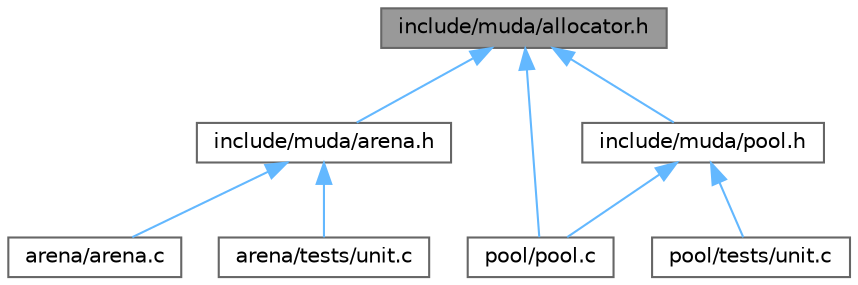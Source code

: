 digraph "include/muda/allocator.h"
{
 // LATEX_PDF_SIZE
  bgcolor="transparent";
  edge [fontname=Helvetica,fontsize=10,labelfontname=Helvetica,labelfontsize=10];
  node [fontname=Helvetica,fontsize=10,shape=box,height=0.2,width=0.4];
  Node1 [id="Node000001",label="include/muda/allocator.h",height=0.2,width=0.4,color="gray40", fillcolor="grey60", style="filled", fontcolor="black",tooltip="Custom allocator function type definitions for MUDA."];
  Node1 -> Node2 [id="edge1_Node000001_Node000002",dir="back",color="steelblue1",style="solid",tooltip=" "];
  Node2 [id="Node000002",label="include/muda/arena.h",height=0.2,width=0.4,color="grey40", fillcolor="white", style="filled",URL="$da/d0c/arena_8h.html",tooltip="Arena-style memory allocator."];
  Node2 -> Node3 [id="edge2_Node000002_Node000003",dir="back",color="steelblue1",style="solid",tooltip=" "];
  Node3 [id="Node000003",label="arena/arena.c",height=0.2,width=0.4,color="grey40", fillcolor="white", style="filled",URL="$de/d6c/arena_8c.html",tooltip=" "];
  Node2 -> Node4 [id="edge3_Node000002_Node000004",dir="back",color="steelblue1",style="solid",tooltip=" "];
  Node4 [id="Node000004",label="arena/tests/unit.c",height=0.2,width=0.4,color="grey40", fillcolor="white", style="filled",URL="$d1/d84/arena_2tests_2unit_8c.html",tooltip=" "];
  Node1 -> Node5 [id="edge4_Node000001_Node000005",dir="back",color="steelblue1",style="solid",tooltip=" "];
  Node5 [id="Node000005",label="include/muda/pool.h",height=0.2,width=0.4,color="grey40", fillcolor="white", style="filled",URL="$db/db7/pool_8h.html",tooltip="Fixed-size block memory pool allocator."];
  Node5 -> Node6 [id="edge5_Node000005_Node000006",dir="back",color="steelblue1",style="solid",tooltip=" "];
  Node6 [id="Node000006",label="pool/pool.c",height=0.2,width=0.4,color="grey40", fillcolor="white", style="filled",URL="$d4/de5/pool_8c.html",tooltip=" "];
  Node5 -> Node7 [id="edge6_Node000005_Node000007",dir="back",color="steelblue1",style="solid",tooltip=" "];
  Node7 [id="Node000007",label="pool/tests/unit.c",height=0.2,width=0.4,color="grey40", fillcolor="white", style="filled",URL="$de/d12/pool_2tests_2unit_8c.html",tooltip=" "];
  Node1 -> Node6 [id="edge7_Node000001_Node000006",dir="back",color="steelblue1",style="solid",tooltip=" "];
}
